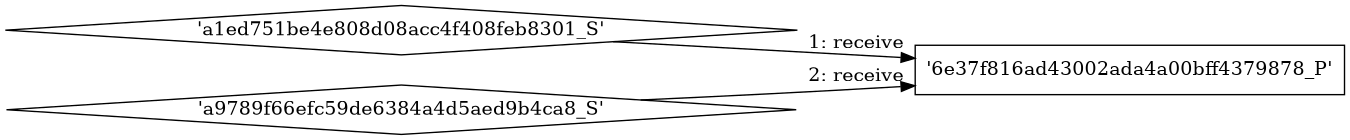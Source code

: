 digraph "D:\Learning\Paper\apt\基于CTI的攻击预警\Dataset\攻击图\ASGfromALLCTI\Why operational resilience will be key in 2021, and how this impacts cybersecurity.dot" {
rankdir="LR"
size="9"
fixedsize="false"
splines="true"
nodesep=0.3
ranksep=0
fontsize=10
overlap="scalexy"
engine= "neato"
	"'6e37f816ad43002ada4a00bff4379878_P'" [node_type=Process shape=box]
	"'a1ed751be4e808d08acc4f408feb8301_S'" [node_type=Socket shape=diamond]
	"'a1ed751be4e808d08acc4f408feb8301_S'" -> "'6e37f816ad43002ada4a00bff4379878_P'" [label="1: receive"]
	"'6e37f816ad43002ada4a00bff4379878_P'" [node_type=Process shape=box]
	"'a9789f66efc59de6384a4d5aed9b4ca8_S'" [node_type=Socket shape=diamond]
	"'a9789f66efc59de6384a4d5aed9b4ca8_S'" -> "'6e37f816ad43002ada4a00bff4379878_P'" [label="2: receive"]
}
